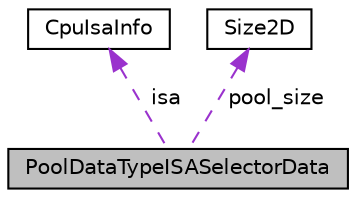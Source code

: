 digraph "PoolDataTypeISASelectorData"
{
 // LATEX_PDF_SIZE
  edge [fontname="Helvetica",fontsize="10",labelfontname="Helvetica",labelfontsize="10"];
  node [fontname="Helvetica",fontsize="10",shape=record];
  Node1 [label="PoolDataTypeISASelectorData",height=0.2,width=0.4,color="black", fillcolor="grey75", style="filled", fontcolor="black",tooltip=" "];
  Node2 -> Node1 [dir="back",color="darkorchid3",fontsize="10",style="dashed",label=" isa" ,fontname="Helvetica"];
  Node2 [label="CpuIsaInfo",height=0.2,width=0.4,color="black", fillcolor="white", style="filled",URL="$structarm__compute_1_1cpuinfo_1_1_cpu_isa_info.xhtml",tooltip="CPU ISA (Instruction Set Architecture) information."];
  Node3 -> Node1 [dir="back",color="darkorchid3",fontsize="10",style="dashed",label=" pool_size" ,fontname="Helvetica"];
  Node3 [label="Size2D",height=0.2,width=0.4,color="black", fillcolor="white", style="filled",URL="$classarm__compute_1_1_size2_d.xhtml",tooltip="Class for specifying the size of an image or rectangle."];
}
